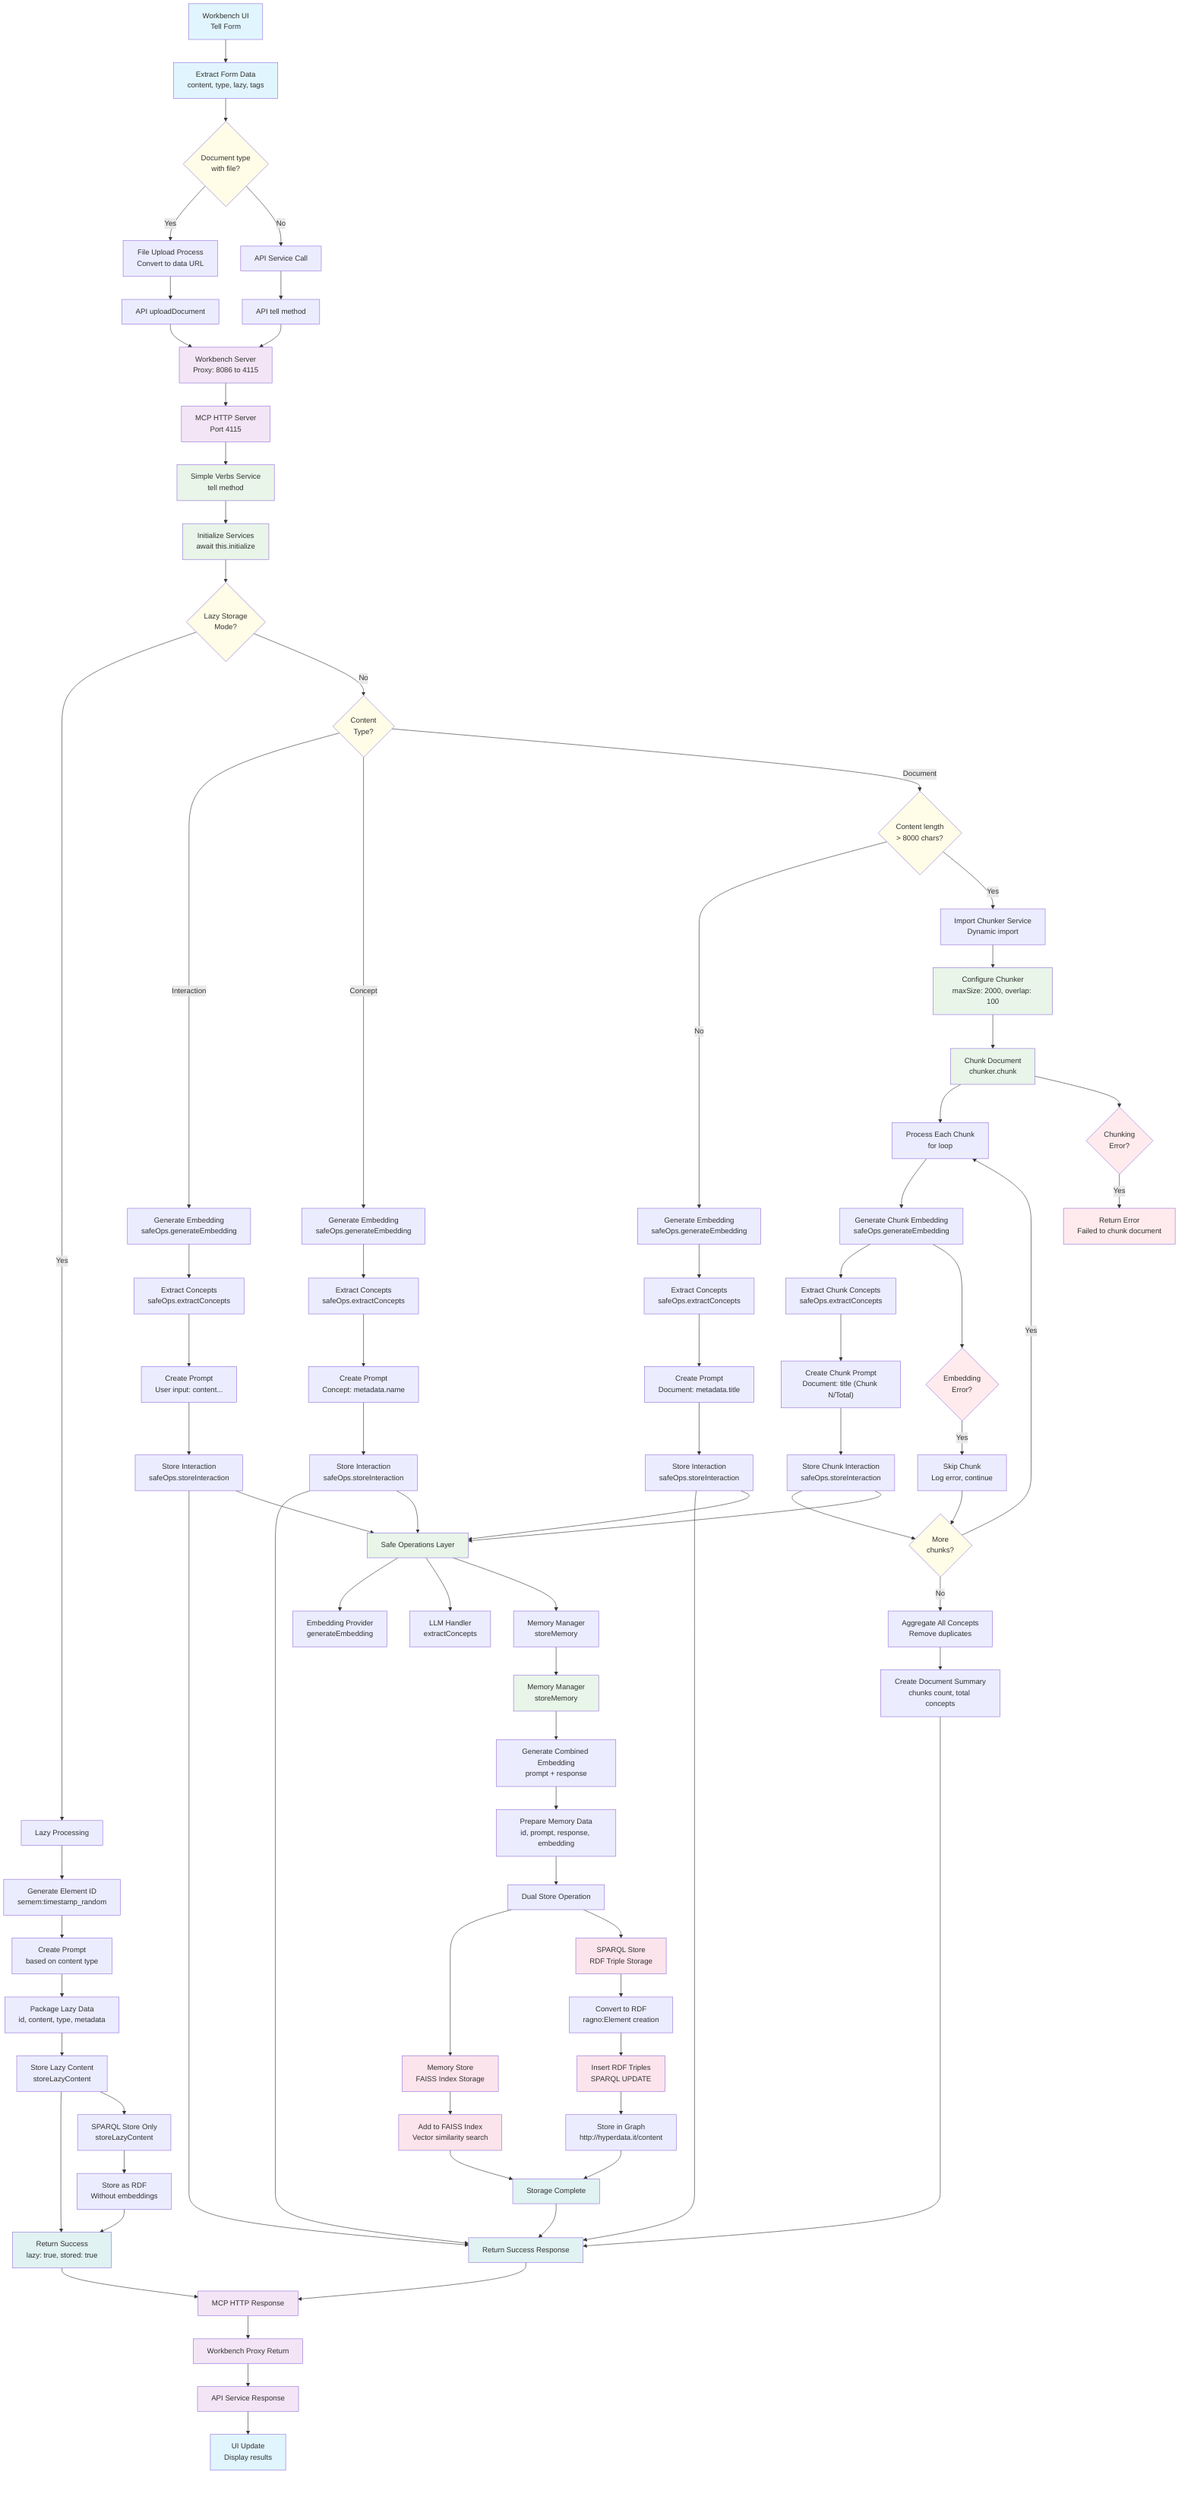 graph TD
    %% User Interface Layer
    UI["Workbench UI<br/>Tell Form"] --> FORM_DATA["Extract Form Data<br/>content, type, lazy, tags"]
    
    %% Form Processing Decision
    FORM_DATA --> FILE_CHECK{Document type<br/>with file?}
    FILE_CHECK -->|Yes| FILE_UPLOAD["File Upload Process<br/>Convert to data URL"]
    FILE_CHECK -->|No| API_CALL["API Service Call"]
    
    %% Network Layer
    FILE_UPLOAD --> UPLOAD_API["API uploadDocument"]
    API_CALL --> TELL_API["API tell method"]
    UPLOAD_API --> WS["Workbench Server<br/>Proxy: 8086 to 4115"]
    TELL_API --> WS
    WS --> MCP["MCP HTTP Server<br/>Port 4115"]
    
    %% Main Processing Entry
    MCP --> SV["Simple Verbs Service<br/>tell method"]
    SV --> INIT["Initialize Services<br/>await this.initialize"]
    
    %% Storage Mode Decision
    INIT --> STORAGE_MODE{Lazy Storage<br/>Mode?}
    
    %% Lazy Storage Path
    STORAGE_MODE -->|Yes| LAZY_PROCESS["Lazy Processing"]
    LAZY_PROCESS --> LAZY_ID["Generate Element ID<br/>semem:timestamp_random"]
    LAZY_ID --> LAZY_PROMPT["Create Prompt<br/>based on content type"]
    LAZY_PROMPT --> LAZY_DATA["Package Lazy Data<br/>id, content, type, metadata"]
    LAZY_DATA --> LAZY_STORE["Store Lazy Content<br/>storeLazyContent"]
    LAZY_STORE --> LAZY_RETURN["Return Success<br/>lazy: true, stored: true"]
    
    %% Normal Processing Path
    STORAGE_MODE -->|No| TYPE_SWITCH{"Content<br/>Type?"}
    
    %% Interaction Type Processing
    TYPE_SWITCH -->|Interaction| INT_EMBED["Generate Embedding<br/>safeOps.generateEmbedding"]
    INT_EMBED --> INT_CONCEPTS["Extract Concepts<br/>safeOps.extractConcepts"]
    INT_CONCEPTS --> INT_PROMPT["Create Prompt<br/>User input: content..."]
    INT_PROMPT --> INT_STORE["Store Interaction<br/>safeOps.storeInteraction"]
    INT_STORE --> RETURN_SUCCESS["Return Success Response"]
    
    %% Concept Type Processing
    TYPE_SWITCH -->|Concept| CONCEPT_EMBED["Generate Embedding<br/>safeOps.generateEmbedding"]
    CONCEPT_EMBED --> CONCEPT_CONCEPTS["Extract Concepts<br/>safeOps.extractConcepts"]
    CONCEPT_CONCEPTS --> CONCEPT_PROMPT["Create Prompt<br/>Concept: metadata.name"]
    CONCEPT_PROMPT --> CONCEPT_STORE["Store Interaction<br/>safeOps.storeInteraction"]
    CONCEPT_STORE --> RETURN_SUCCESS
    
    %% Document Type Processing
    TYPE_SWITCH -->|Document| DOC_SIZE_CHECK{"Content length<br/>> 8000 chars?"}
    
    %% Small Document Path
    DOC_SIZE_CHECK -->|No| SMALL_DOC_EMBED["Generate Embedding<br/>safeOps.generateEmbedding"]
    SMALL_DOC_EMBED --> SMALL_DOC_CONCEPTS["Extract Concepts<br/>safeOps.extractConcepts"]
    SMALL_DOC_CONCEPTS --> SMALL_DOC_PROMPT["Create Prompt<br/>Document: metadata.title"]
    SMALL_DOC_PROMPT --> SMALL_DOC_STORE["Store Interaction<br/>safeOps.storeInteraction"]
    SMALL_DOC_STORE --> RETURN_SUCCESS
    
    %% Large Document Chunking Path
    DOC_SIZE_CHECK -->|Yes| CHUNKER_IMPORT["Import Chunker Service<br/>Dynamic import"]
    CHUNKER_IMPORT --> CHUNKER_CONFIG["Configure Chunker<br/>maxSize: 2000, overlap: 100"]
    CHUNKER_CONFIG --> CHUNKING_PROCESS["Chunk Document<br/>chunker.chunk"]
    CHUNKING_PROCESS --> CHUNK_LOOP["Process Each Chunk<br/>for loop"]
    
    %% Chunk Processing
    CHUNK_LOOP --> CHUNK_EMBED["Generate Chunk Embedding<br/>safeOps.generateEmbedding"]
    CHUNK_EMBED --> CHUNK_CONCEPTS["Extract Chunk Concepts<br/>safeOps.extractConcepts"]
    CHUNK_CONCEPTS --> CHUNK_PROMPT["Create Chunk Prompt<br/>Document: title (Chunk N/Total)"]
    CHUNK_PROMPT --> CHUNK_STORE["Store Chunk Interaction<br/>safeOps.storeInteraction"]
    CHUNK_STORE --> CHUNK_CHECK{"More<br/>chunks?"}
    CHUNK_CHECK -->|Yes| CHUNK_LOOP
    CHUNK_CHECK -->|No| AGGREGATE_CONCEPTS["Aggregate All Concepts<br/>Remove duplicates"]
    AGGREGATE_CONCEPTS --> DOC_SUMMARY["Create Document Summary<br/>chunks count, total concepts"]
    DOC_SUMMARY --> RETURN_SUCCESS
    
    %% Safe Operations Layer
    INT_STORE --> SO["Safe Operations Layer"]
    CONCEPT_STORE --> SO
    SMALL_DOC_STORE --> SO
    CHUNK_STORE --> SO
    SO --> SO_EMBED["Embedding Provider<br/>generateEmbedding"]
    SO --> SO_LLM["LLM Handler<br/>extractConcepts"]
    SO --> SO_MEMORY["Memory Manager<br/>storeMemory"]
    
    %% Memory Manager Processing
    SO_MEMORY --> MM["Memory Manager<br/>storeMemory"]
    MM --> MM_EMBEDDING["Generate Combined Embedding<br/>prompt + response"]
    MM_EMBEDDING --> MM_DATA["Prepare Memory Data<br/>id, prompt, response, embedding"]
    MM_DATA --> MM_DUAL_STORE["Dual Store Operation"]
    
    %% Dual Storage System
    MM_DUAL_STORE --> MEM_STORE["Memory Store<br/>FAISS Index Storage"]
    MM_DUAL_STORE --> SPARQL_STORE["SPARQL Store<br/>RDF Triple Storage"]
    
    %% Memory Store Process
    MEM_STORE --> FAISS_INDEX["Add to FAISS Index<br/>Vector similarity search"]
    
    %% SPARQL Store Process
    SPARQL_STORE --> RDF_CONVERT["Convert to RDF<br/>ragno:Element creation"]
    RDF_CONVERT --> RDF_INSERT["Insert RDF Triples<br/>SPARQL UPDATE"]
    RDF_INSERT --> SPARQL_GRAPH["Store in Graph<br/>http://hyperdata.it/content"]
    
    %% Lazy Storage Process
    LAZY_STORE --> LAZY_SPARQL["SPARQL Store Only<br/>storeLazyContent"]
    LAZY_SPARQL --> LAZY_RDF["Store as RDF<br/>Without embeddings"]
    
    %% Response Path
    FAISS_INDEX --> STORAGE_SUCCESS["Storage Complete"]
    SPARQL_GRAPH --> STORAGE_SUCCESS
    LAZY_RDF --> LAZY_RETURN
    STORAGE_SUCCESS --> RETURN_SUCCESS
    RETURN_SUCCESS --> MCP_RESPONSE["MCP HTTP Response"]
    MCP_RESPONSE --> WS_RETURN["Workbench Proxy Return"]
    WS_RETURN --> API_RESPONSE["API Service Response"]
    API_RESPONSE --> UI_UPDATE["UI Update<br/>Display results"]
    LAZY_RETURN --> MCP_RESPONSE
    
    %% Error Handling
    CHUNKING_PROCESS --> CHUNK_ERROR{"Chunking<br/>Error?"}
    CHUNK_ERROR -->|Yes| ERROR_RESPONSE["Return Error<br/>Failed to chunk document"]
    CHUNK_EMBED --> EMBED_ERROR{"Embedding<br/>Error?"}
    EMBED_ERROR -->|Yes| SKIP_CHUNK["Skip Chunk<br/>Log error, continue"]
    SKIP_CHUNK --> CHUNK_CHECK
    
    %% Styling
    classDef ui fill:#e1f5fe
    classDef network fill:#f3e5f5
    classDef processing fill:#e8f5e8
    classDef storage fill:#fce4ec
    classDef decision fill:#fffde7
    classDef error fill:#ffebee
    classDef success fill:#e0f2f1
    
    class UI,FORM_DATA,UI_UPDATE ui
    class WS,MCP,MCP_RESPONSE,WS_RETURN,API_RESPONSE network
    class SV,INIT,SO,MM,CHUNKER_CONFIG,CHUNKING_PROCESS processing
    class MEM_STORE,SPARQL_STORE,FAISS_INDEX,RDF_INSERT storage
    class FILE_CHECK,STORAGE_MODE,TYPE_SWITCH,DOC_SIZE_CHECK,CHUNK_CHECK decision
    class CHUNK_ERROR,EMBED_ERROR,ERROR_RESPONSE error
    class RETURN_SUCCESS,STORAGE_SUCCESS,LAZY_RETURN success